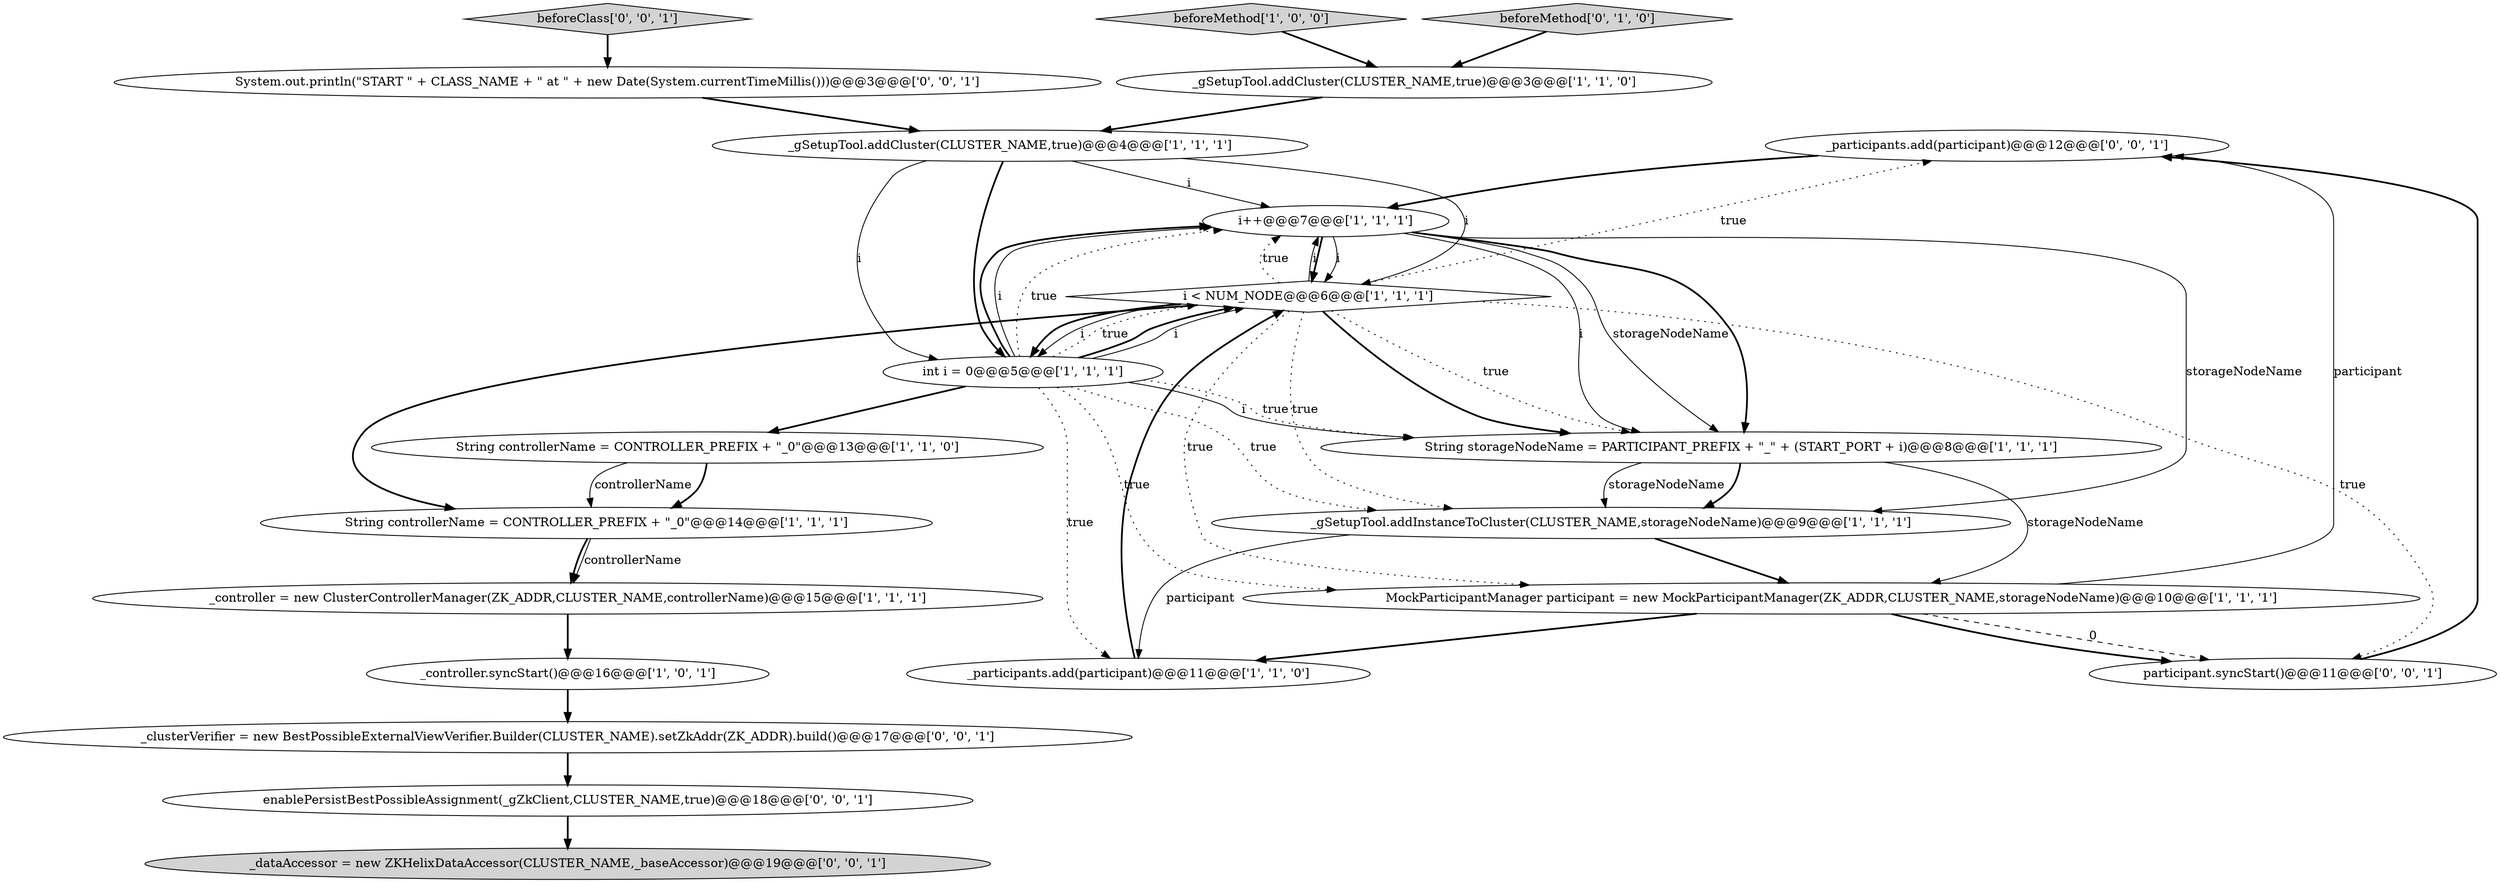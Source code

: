 digraph {
17 [style = filled, label = "_participants.add(participant)@@@12@@@['0', '0', '1']", fillcolor = white, shape = ellipse image = "AAA0AAABBB3BBB"];
1 [style = filled, label = "_controller = new ClusterControllerManager(ZK_ADDR,CLUSTER_NAME,controllerName)@@@15@@@['1', '1', '1']", fillcolor = white, shape = ellipse image = "AAA0AAABBB1BBB"];
6 [style = filled, label = "_controller.syncStart()@@@16@@@['1', '0', '1']", fillcolor = white, shape = ellipse image = "AAA0AAABBB1BBB"];
20 [style = filled, label = "beforeClass['0', '0', '1']", fillcolor = lightgray, shape = diamond image = "AAA0AAABBB3BBB"];
15 [style = filled, label = "_dataAccessor = new ZKHelixDataAccessor(CLUSTER_NAME,_baseAccessor)@@@19@@@['0', '0', '1']", fillcolor = lightgray, shape = ellipse image = "AAA0AAABBB3BBB"];
19 [style = filled, label = "participant.syncStart()@@@11@@@['0', '0', '1']", fillcolor = white, shape = ellipse image = "AAA0AAABBB3BBB"];
21 [style = filled, label = "_clusterVerifier = new BestPossibleExternalViewVerifier.Builder(CLUSTER_NAME).setZkAddr(ZK_ADDR).build()@@@17@@@['0', '0', '1']", fillcolor = white, shape = ellipse image = "AAA0AAABBB3BBB"];
9 [style = filled, label = "String controllerName = CONTROLLER_PREFIX + \"_0\"@@@14@@@['1', '1', '1']", fillcolor = white, shape = ellipse image = "AAA0AAABBB1BBB"];
10 [style = filled, label = "i < NUM_NODE@@@6@@@['1', '1', '1']", fillcolor = white, shape = diamond image = "AAA0AAABBB1BBB"];
0 [style = filled, label = "_participants.add(participant)@@@11@@@['1', '1', '0']", fillcolor = white, shape = ellipse image = "AAA0AAABBB1BBB"];
3 [style = filled, label = "beforeMethod['1', '0', '0']", fillcolor = lightgray, shape = diamond image = "AAA0AAABBB1BBB"];
13 [style = filled, label = "i++@@@7@@@['1', '1', '1']", fillcolor = white, shape = ellipse image = "AAA0AAABBB1BBB"];
16 [style = filled, label = "System.out.println(\"START \" + CLASS_NAME + \" at \" + new Date(System.currentTimeMillis()))@@@3@@@['0', '0', '1']", fillcolor = white, shape = ellipse image = "AAA0AAABBB3BBB"];
12 [style = filled, label = "int i = 0@@@5@@@['1', '1', '1']", fillcolor = white, shape = ellipse image = "AAA0AAABBB1BBB"];
11 [style = filled, label = "MockParticipantManager participant = new MockParticipantManager(ZK_ADDR,CLUSTER_NAME,storageNodeName)@@@10@@@['1', '1', '1']", fillcolor = white, shape = ellipse image = "AAA0AAABBB1BBB"];
7 [style = filled, label = "_gSetupTool.addCluster(CLUSTER_NAME,true)@@@3@@@['1', '1', '0']", fillcolor = white, shape = ellipse image = "AAA0AAABBB1BBB"];
14 [style = filled, label = "beforeMethod['0', '1', '0']", fillcolor = lightgray, shape = diamond image = "AAA0AAABBB2BBB"];
8 [style = filled, label = "String controllerName = CONTROLLER_PREFIX + \"_0\"@@@13@@@['1', '1', '0']", fillcolor = white, shape = ellipse image = "AAA0AAABBB1BBB"];
5 [style = filled, label = "String storageNodeName = PARTICIPANT_PREFIX + \"_\" + (START_PORT + i)@@@8@@@['1', '1', '1']", fillcolor = white, shape = ellipse image = "AAA0AAABBB1BBB"];
18 [style = filled, label = "enablePersistBestPossibleAssignment(_gZkClient,CLUSTER_NAME,true)@@@18@@@['0', '0', '1']", fillcolor = white, shape = ellipse image = "AAA0AAABBB3BBB"];
2 [style = filled, label = "_gSetupTool.addInstanceToCluster(CLUSTER_NAME,storageNodeName)@@@9@@@['1', '1', '1']", fillcolor = white, shape = ellipse image = "AAA0AAABBB1BBB"];
4 [style = filled, label = "_gSetupTool.addCluster(CLUSTER_NAME,true)@@@4@@@['1', '1', '1']", fillcolor = white, shape = ellipse image = "AAA0AAABBB1BBB"];
5->2 [style = bold, label=""];
12->10 [style = dotted, label="true"];
10->2 [style = dotted, label="true"];
4->13 [style = solid, label="i"];
14->7 [style = bold, label=""];
4->12 [style = solid, label="i"];
10->13 [style = dotted, label="true"];
8->9 [style = bold, label=""];
16->4 [style = bold, label=""];
4->10 [style = solid, label="i"];
20->16 [style = bold, label=""];
12->13 [style = solid, label="i"];
2->11 [style = bold, label=""];
10->9 [style = bold, label=""];
11->17 [style = solid, label="participant"];
12->11 [style = dotted, label="true"];
11->0 [style = bold, label=""];
5->2 [style = solid, label="storageNodeName"];
12->0 [style = dotted, label="true"];
12->13 [style = dotted, label="true"];
10->13 [style = solid, label="i"];
13->5 [style = solid, label="i"];
13->2 [style = solid, label="storageNodeName"];
1->6 [style = bold, label=""];
3->7 [style = bold, label=""];
12->2 [style = dotted, label="true"];
11->19 [style = dashed, label="0"];
12->5 [style = dotted, label="true"];
12->13 [style = bold, label=""];
12->5 [style = solid, label="i"];
10->12 [style = bold, label=""];
9->1 [style = solid, label="controllerName"];
0->10 [style = bold, label=""];
6->21 [style = bold, label=""];
12->10 [style = bold, label=""];
8->9 [style = solid, label="controllerName"];
13->10 [style = solid, label="i"];
7->4 [style = bold, label=""];
21->18 [style = bold, label=""];
17->13 [style = bold, label=""];
11->19 [style = bold, label=""];
19->17 [style = bold, label=""];
4->12 [style = bold, label=""];
10->19 [style = dotted, label="true"];
13->5 [style = solid, label="storageNodeName"];
13->10 [style = bold, label=""];
10->11 [style = dotted, label="true"];
10->17 [style = dotted, label="true"];
12->8 [style = bold, label=""];
9->1 [style = bold, label=""];
12->10 [style = solid, label="i"];
10->12 [style = solid, label="i"];
10->5 [style = bold, label=""];
13->5 [style = bold, label=""];
5->11 [style = solid, label="storageNodeName"];
10->5 [style = dotted, label="true"];
2->0 [style = solid, label="participant"];
18->15 [style = bold, label=""];
}
